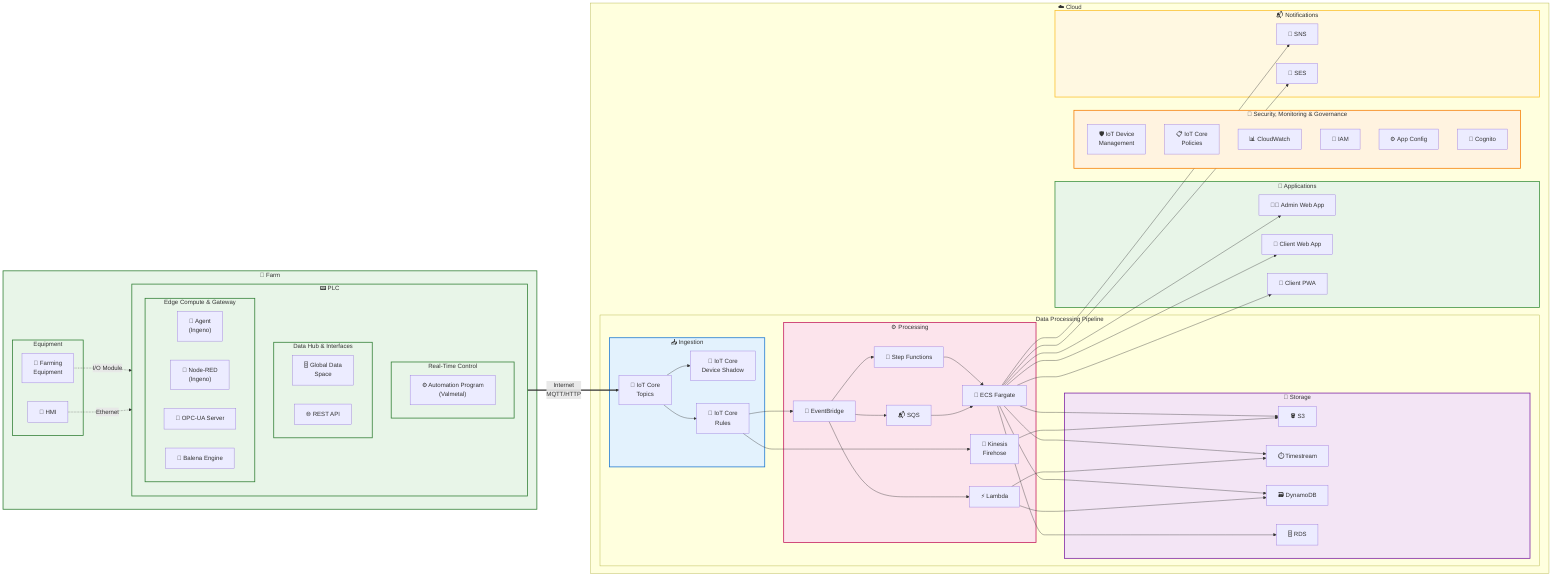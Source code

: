 graph LR
    subgraph Farm ["🚜 Farm"]
        subgraph Equipment ["Equipment"]
            HMI["📱 HMI"]
            FarmingEquip["🚜 Farming<br/>Equipment"]
        end
        
        subgraph PLC ["📟 PLC"]
            subgraph RealTime ["Real-Time Control"]
                AutoProgram["⚙️ Automation Program<br/>(Valmetal)"]
            end
            
            subgraph DataInterfaces ["Data Hub & Interfaces"]
                DataHub["🗄️ Global Data<br/>Space"]
                RestAPI["🌐 REST API"]
            end
            
            subgraph EdgeGateway ["Edge Compute & Gateway"]
                Agent["🤖 Agent<br/>(Ingeno)"]
                NodeRED["🔴 Node-RED<br/>(Ingeno)"]
                OPCServer["🔌 OPC-UA Server"]
                BalenaEngine["🐳 Balena Engine"]
            end
        end
    end

    subgraph Cloud ["☁️ Cloud"]
        subgraph SecurityGov ["🔐 Security, Monitoring & Governance"]
            IoTDevMgmt["🛡️ IoT Device<br/>Management"]
            IoTPolicies["📋 IoT Core<br/>Policies"]
            CloudWatch["📊 CloudWatch"]
            IAM["🔑 IAM"]
            AppConfig["⚙️ App Config"]
            Cognito["👤 Cognito"]
        end
        
        subgraph DataFlow ["Data Processing Pipeline"]
            subgraph Ingestion ["📥 Ingestion"]
                IoTCore["📡 IoT Core<br/>Topics"]
                IoTShadow["👥 IoT Core<br/>Device Shadow"]
                IoTRules["📝 IoT Core<br/>Rules"]
            end
            
            subgraph Processing ["⚙️ Processing"]
                EventBridge["🌉 EventBridge"]
                SQS["📬 SQS"]
                StepFunctions["🔄 Step Functions"]
                ECSFargate["🐳 ECS Fargate"]
                Lambda["⚡ Lambda"]
                KinesisFirehose["🚰 Kinesis<br/>Firehose"]
            end
            
            subgraph Storage ["💾 Storage"]
                S3["🪣 S3"]
                Timestream["⏱️ Timestream"]
                DynamoDB["🗃️ DynamoDB"]
                RDS["🗄️ RDS"]
            end
        end
        
        subgraph UserApps ["📱 Applications"]
            AdminWeb["👨‍💼 Admin Web App"]
            ClientWeb["👤 Client Web App"]
            ClientPWA["📱 Client PWA"]
        end
        
        subgraph Notifications ["📬 Notifications"]
            SNS["📢 SNS"]
            SES["📧 SES"]
        end
    end

    %% Farm connections
    HMI -.->|Ethernet| PLC
    FarmingEquip -.->|I/O Module| PLC

    %% Farm to Cloud
    PLC ==>|Internet<br/>MQTT/HTTP| IoTCore

    %% Ingestion flow
    IoTCore --> IoTShadow
    IoTCore --> IoTRules
    
    %% Processing flow
    IoTRules --> EventBridge
    IoTRules --> KinesisFirehose
    EventBridge --> SQS
    EventBridge --> StepFunctions
    EventBridge --> Lambda
    
    %% Storage flow
    SQS --> ECSFargate
    StepFunctions --> ECSFargate
    Lambda --> DynamoDB
    Lambda --> Timestream
    KinesisFirehose --> S3
    
    %% ECS connections
    ECSFargate --> DynamoDB
    ECSFargate --> RDS
    ECSFargate --> Timestream
    ECSFargate --> S3
    
    %% Applications
    ECSFargate --> AdminWeb
    ECSFargate --> ClientWeb
    ECSFargate --> ClientPWA
    
    %% Notifications
    ECSFargate --> SNS
    ECSFargate --> SES

    %% Styling
    classDef farmStyle fill:#E8F5E8,stroke:#2E7D32,stroke-width:2px
    classDef securityStyle fill:#FFF3E0,stroke:#F57C00,stroke-width:2px
    classDef ingestionStyle fill:#E3F2FD,stroke:#1976D2,stroke-width:2px
    classDef processingStyle fill:#FCE4EC,stroke:#C2185B,stroke-width:2px
    classDef storageStyle fill:#F3E5F5,stroke:#7B1FA2,stroke-width:2px
    classDef appStyle fill:#E8F5E8,stroke:#388E3C,stroke-width:2px
    classDef notifStyle fill:#FFF8E1,stroke:#FBC02D,stroke-width:2px
    
    class Farm,Equipment,PLC,RealTime,DataInterfaces,EdgeGateway farmStyle
    class SecurityGov securityStyle
    class Ingestion ingestionStyle
    class Processing processingStyle
    class Storage storageStyle
    class UserApps appStyle
    class Notifications notifStyle